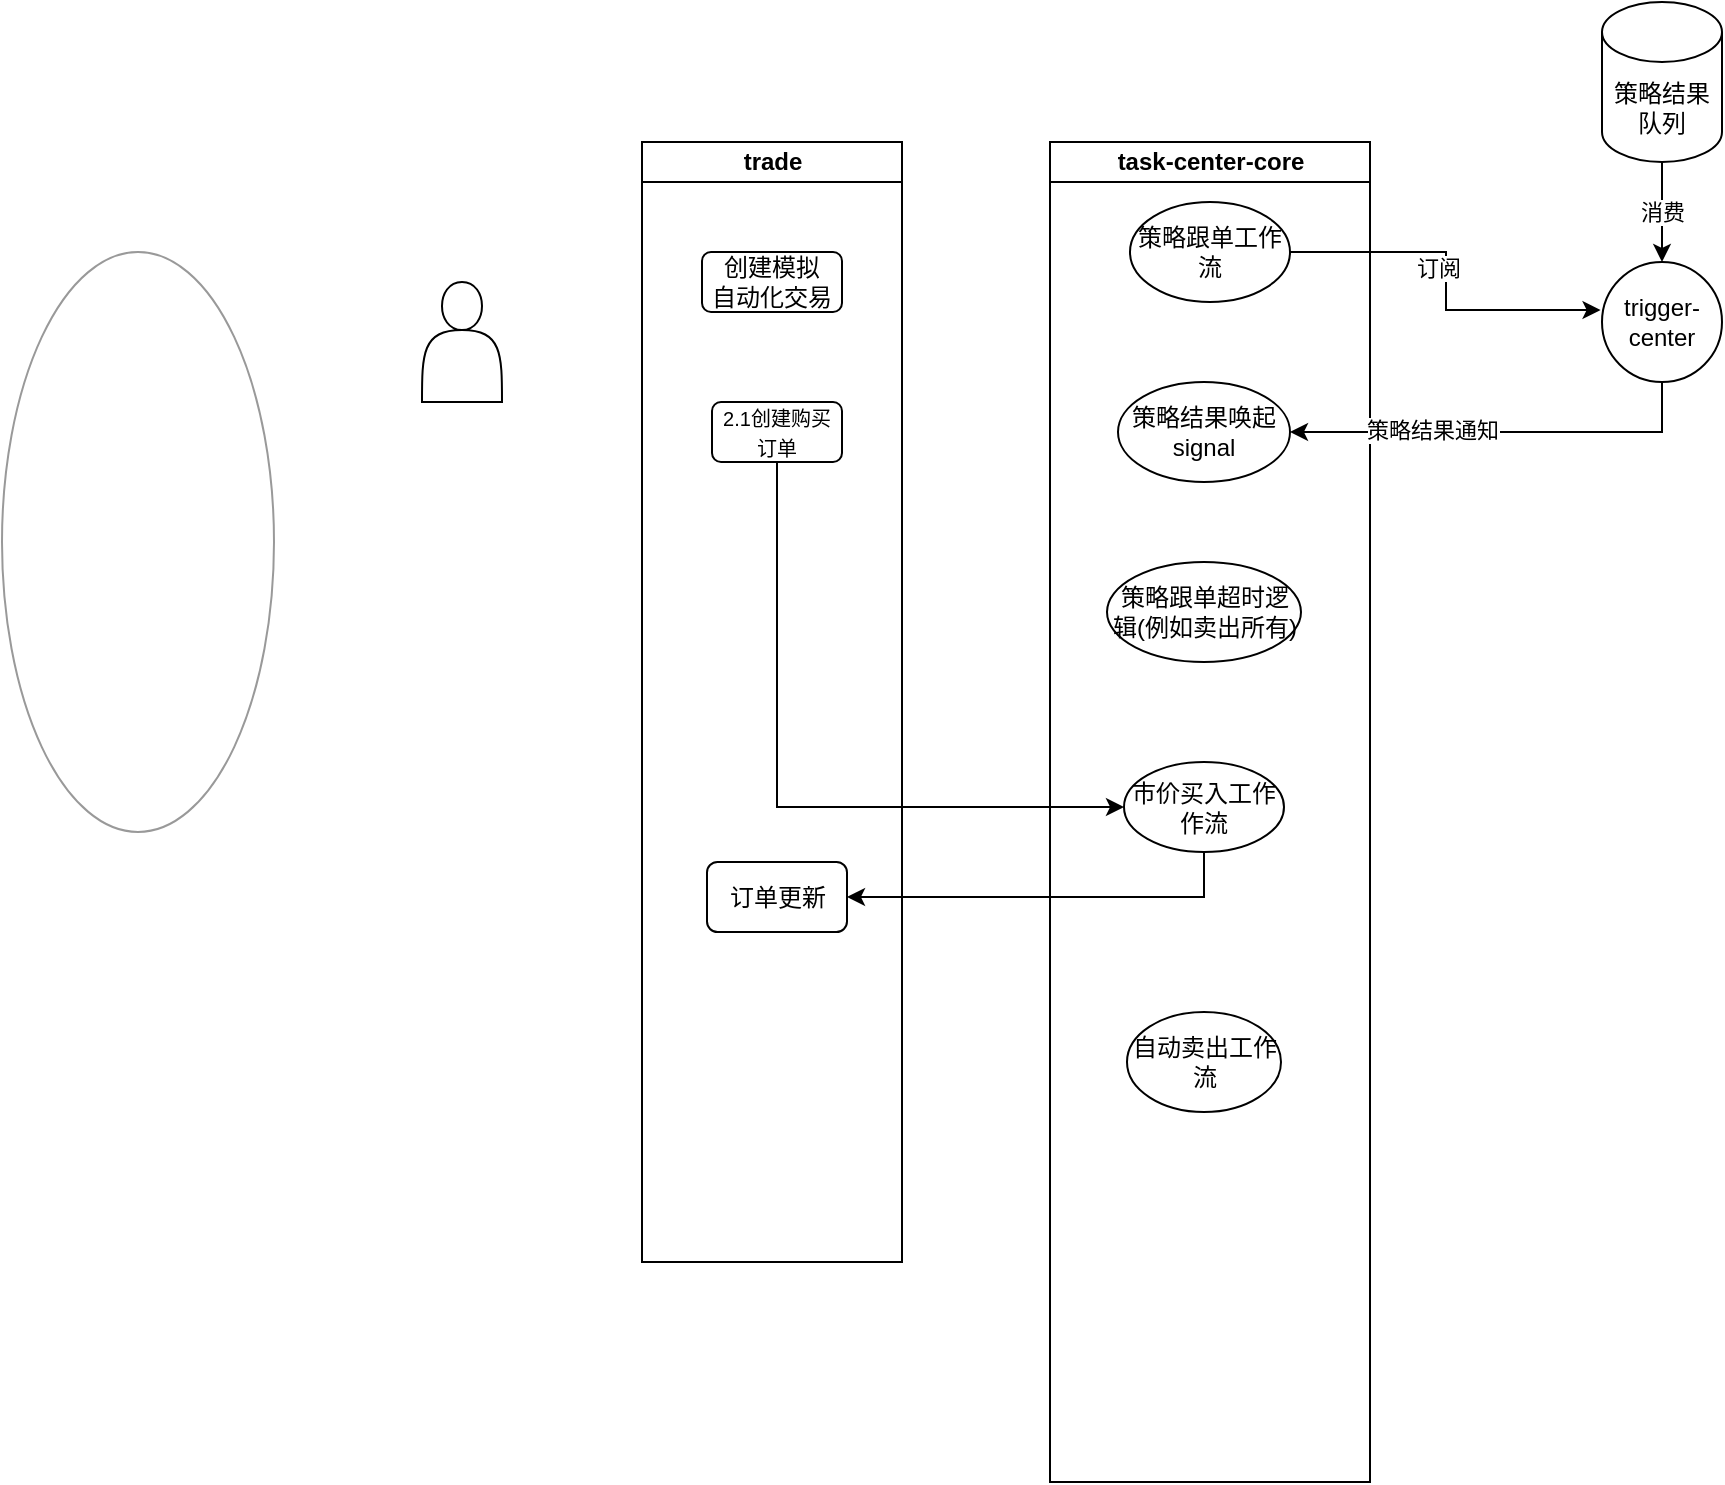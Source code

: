 <mxfile version="27.1.1">
  <diagram name="第 1 页" id="Wm7DjzOjhY3zY5XrvVqz">
    <mxGraphModel dx="2237" dy="775" grid="1" gridSize="10" guides="1" tooltips="1" connect="1" arrows="1" fold="1" page="1" pageScale="1" pageWidth="827" pageHeight="1169" math="0" shadow="0">
      <root>
        <mxCell id="0" />
        <mxCell id="1" parent="0" />
        <mxCell id="tRNVDW8AJXRH3d491mD7-56" value="" style="shape=actor;whiteSpace=wrap;html=1;" vertex="1" parent="1">
          <mxGeometry x="20" y="170" width="40" height="60" as="geometry" />
        </mxCell>
        <mxCell id="tRNVDW8AJXRH3d491mD7-66" style="edgeStyle=orthogonalEdgeStyle;rounded=0;orthogonalLoop=1;jettySize=auto;html=1;exitX=0.5;exitY=1;exitDx=0;exitDy=0;exitPerimeter=0;entryX=0.5;entryY=0;entryDx=0;entryDy=0;" edge="1" parent="1" source="tRNVDW8AJXRH3d491mD7-62" target="tRNVDW8AJXRH3d491mD7-112">
          <mxGeometry relative="1" as="geometry">
            <mxPoint x="640" y="170" as="targetPoint" />
          </mxGeometry>
        </mxCell>
        <mxCell id="tRNVDW8AJXRH3d491mD7-70" value="消费" style="edgeLabel;html=1;align=center;verticalAlign=middle;resizable=0;points=[];" vertex="1" connectable="0" parent="tRNVDW8AJXRH3d491mD7-66">
          <mxGeometry relative="1" as="geometry">
            <mxPoint as="offset" />
          </mxGeometry>
        </mxCell>
        <mxCell id="tRNVDW8AJXRH3d491mD7-62" value="策略结果队列" style="shape=cylinder3;whiteSpace=wrap;html=1;boundedLbl=1;backgroundOutline=1;size=15;" vertex="1" parent="1">
          <mxGeometry x="610" y="30" width="60" height="80" as="geometry" />
        </mxCell>
        <mxCell id="tRNVDW8AJXRH3d491mD7-53" value="trade" style="swimlane;startSize=20;html=1;" vertex="1" parent="1">
          <mxGeometry x="130" y="100" width="130" height="560" as="geometry" />
        </mxCell>
        <mxCell id="tRNVDW8AJXRH3d491mD7-59" value="创建模拟&lt;div&gt;自动化交易&lt;/div&gt;" style="rounded=1;whiteSpace=wrap;html=1;" vertex="1" parent="tRNVDW8AJXRH3d491mD7-53">
          <mxGeometry x="30" y="55" width="70" height="30" as="geometry" />
        </mxCell>
        <mxCell id="tRNVDW8AJXRH3d491mD7-75" value="&lt;font style=&quot;font-size: 10px;&quot;&gt;2.1创建购买订单&lt;/font&gt;" style="rounded=1;whiteSpace=wrap;html=1;" vertex="1" parent="tRNVDW8AJXRH3d491mD7-53">
          <mxGeometry x="35" y="130" width="65" height="30" as="geometry" />
        </mxCell>
        <mxCell id="tRNVDW8AJXRH3d491mD7-123" value="订单更新" style="rounded=1;whiteSpace=wrap;html=1;" vertex="1" parent="tRNVDW8AJXRH3d491mD7-53">
          <mxGeometry x="32.5" y="360" width="70" height="35" as="geometry" />
        </mxCell>
        <mxCell id="tRNVDW8AJXRH3d491mD7-54" value="task-center-core" style="swimlane;startSize=20;html=1;" vertex="1" parent="1">
          <mxGeometry x="334" y="100" width="160" height="670" as="geometry" />
        </mxCell>
        <mxCell id="tRNVDW8AJXRH3d491mD7-110" value="策略跟单工作流" style="ellipse;whiteSpace=wrap;html=1;" vertex="1" parent="tRNVDW8AJXRH3d491mD7-54">
          <mxGeometry x="40" y="30" width="80" height="50" as="geometry" />
        </mxCell>
        <mxCell id="tRNVDW8AJXRH3d491mD7-111" value="策略结果唤起signal" style="ellipse;whiteSpace=wrap;html=1;" vertex="1" parent="tRNVDW8AJXRH3d491mD7-54">
          <mxGeometry x="34" y="120" width="86" height="50" as="geometry" />
        </mxCell>
        <mxCell id="tRNVDW8AJXRH3d491mD7-118" value="策略跟单超时逻辑(例如卖出所有)" style="ellipse;whiteSpace=wrap;html=1;" vertex="1" parent="tRNVDW8AJXRH3d491mD7-54">
          <mxGeometry x="28.5" y="210" width="97" height="50" as="geometry" />
        </mxCell>
        <mxCell id="tRNVDW8AJXRH3d491mD7-119" value="市价买入工作作流" style="ellipse;whiteSpace=wrap;html=1;" vertex="1" parent="tRNVDW8AJXRH3d491mD7-54">
          <mxGeometry x="37" y="310" width="80" height="45" as="geometry" />
        </mxCell>
        <mxCell id="tRNVDW8AJXRH3d491mD7-125" value="自动卖出工作流" style="ellipse;whiteSpace=wrap;html=1;" vertex="1" parent="tRNVDW8AJXRH3d491mD7-54">
          <mxGeometry x="38.5" y="435" width="77" height="50" as="geometry" />
        </mxCell>
        <mxCell id="tRNVDW8AJXRH3d491mD7-106" value="" style="ellipse;whiteSpace=wrap;html=1;opacity=40;" vertex="1" parent="1">
          <mxGeometry x="-190" y="155" width="136" height="290" as="geometry" />
        </mxCell>
        <mxCell id="tRNVDW8AJXRH3d491mD7-115" style="edgeStyle=orthogonalEdgeStyle;rounded=0;orthogonalLoop=1;jettySize=auto;html=1;exitX=0.5;exitY=1;exitDx=0;exitDy=0;entryX=1;entryY=0.5;entryDx=0;entryDy=0;" edge="1" parent="1" source="tRNVDW8AJXRH3d491mD7-112" target="tRNVDW8AJXRH3d491mD7-111">
          <mxGeometry relative="1" as="geometry" />
        </mxCell>
        <mxCell id="tRNVDW8AJXRH3d491mD7-116" value="策略结果通知" style="edgeLabel;html=1;align=center;verticalAlign=middle;resizable=0;points=[];" vertex="1" connectable="0" parent="tRNVDW8AJXRH3d491mD7-115">
          <mxGeometry x="0.327" y="-1" relative="1" as="geometry">
            <mxPoint as="offset" />
          </mxGeometry>
        </mxCell>
        <mxCell id="tRNVDW8AJXRH3d491mD7-112" value="trigger-center" style="ellipse;whiteSpace=wrap;html=1;aspect=fixed;" vertex="1" parent="1">
          <mxGeometry x="610" y="160" width="60" height="60" as="geometry" />
        </mxCell>
        <mxCell id="tRNVDW8AJXRH3d491mD7-113" style="edgeStyle=orthogonalEdgeStyle;rounded=0;orthogonalLoop=1;jettySize=auto;html=1;exitX=1;exitY=0.5;exitDx=0;exitDy=0;entryX=-0.012;entryY=0.4;entryDx=0;entryDy=0;entryPerimeter=0;" edge="1" parent="1" source="tRNVDW8AJXRH3d491mD7-110" target="tRNVDW8AJXRH3d491mD7-112">
          <mxGeometry relative="1" as="geometry" />
        </mxCell>
        <mxCell id="tRNVDW8AJXRH3d491mD7-114" value="订阅" style="edgeLabel;html=1;align=center;verticalAlign=middle;resizable=0;points=[];" vertex="1" connectable="0" parent="tRNVDW8AJXRH3d491mD7-113">
          <mxGeometry x="-0.072" y="-4" relative="1" as="geometry">
            <mxPoint as="offset" />
          </mxGeometry>
        </mxCell>
        <mxCell id="tRNVDW8AJXRH3d491mD7-121" style="edgeStyle=orthogonalEdgeStyle;rounded=0;orthogonalLoop=1;jettySize=auto;html=1;exitX=0.5;exitY=1;exitDx=0;exitDy=0;entryX=0;entryY=0.5;entryDx=0;entryDy=0;" edge="1" parent="1" source="tRNVDW8AJXRH3d491mD7-75" target="tRNVDW8AJXRH3d491mD7-119">
          <mxGeometry relative="1" as="geometry" />
        </mxCell>
        <mxCell id="tRNVDW8AJXRH3d491mD7-124" style="edgeStyle=orthogonalEdgeStyle;rounded=0;orthogonalLoop=1;jettySize=auto;html=1;exitX=0.5;exitY=1;exitDx=0;exitDy=0;entryX=1;entryY=0.5;entryDx=0;entryDy=0;" edge="1" parent="1" source="tRNVDW8AJXRH3d491mD7-119" target="tRNVDW8AJXRH3d491mD7-123">
          <mxGeometry relative="1" as="geometry" />
        </mxCell>
      </root>
    </mxGraphModel>
  </diagram>
</mxfile>
